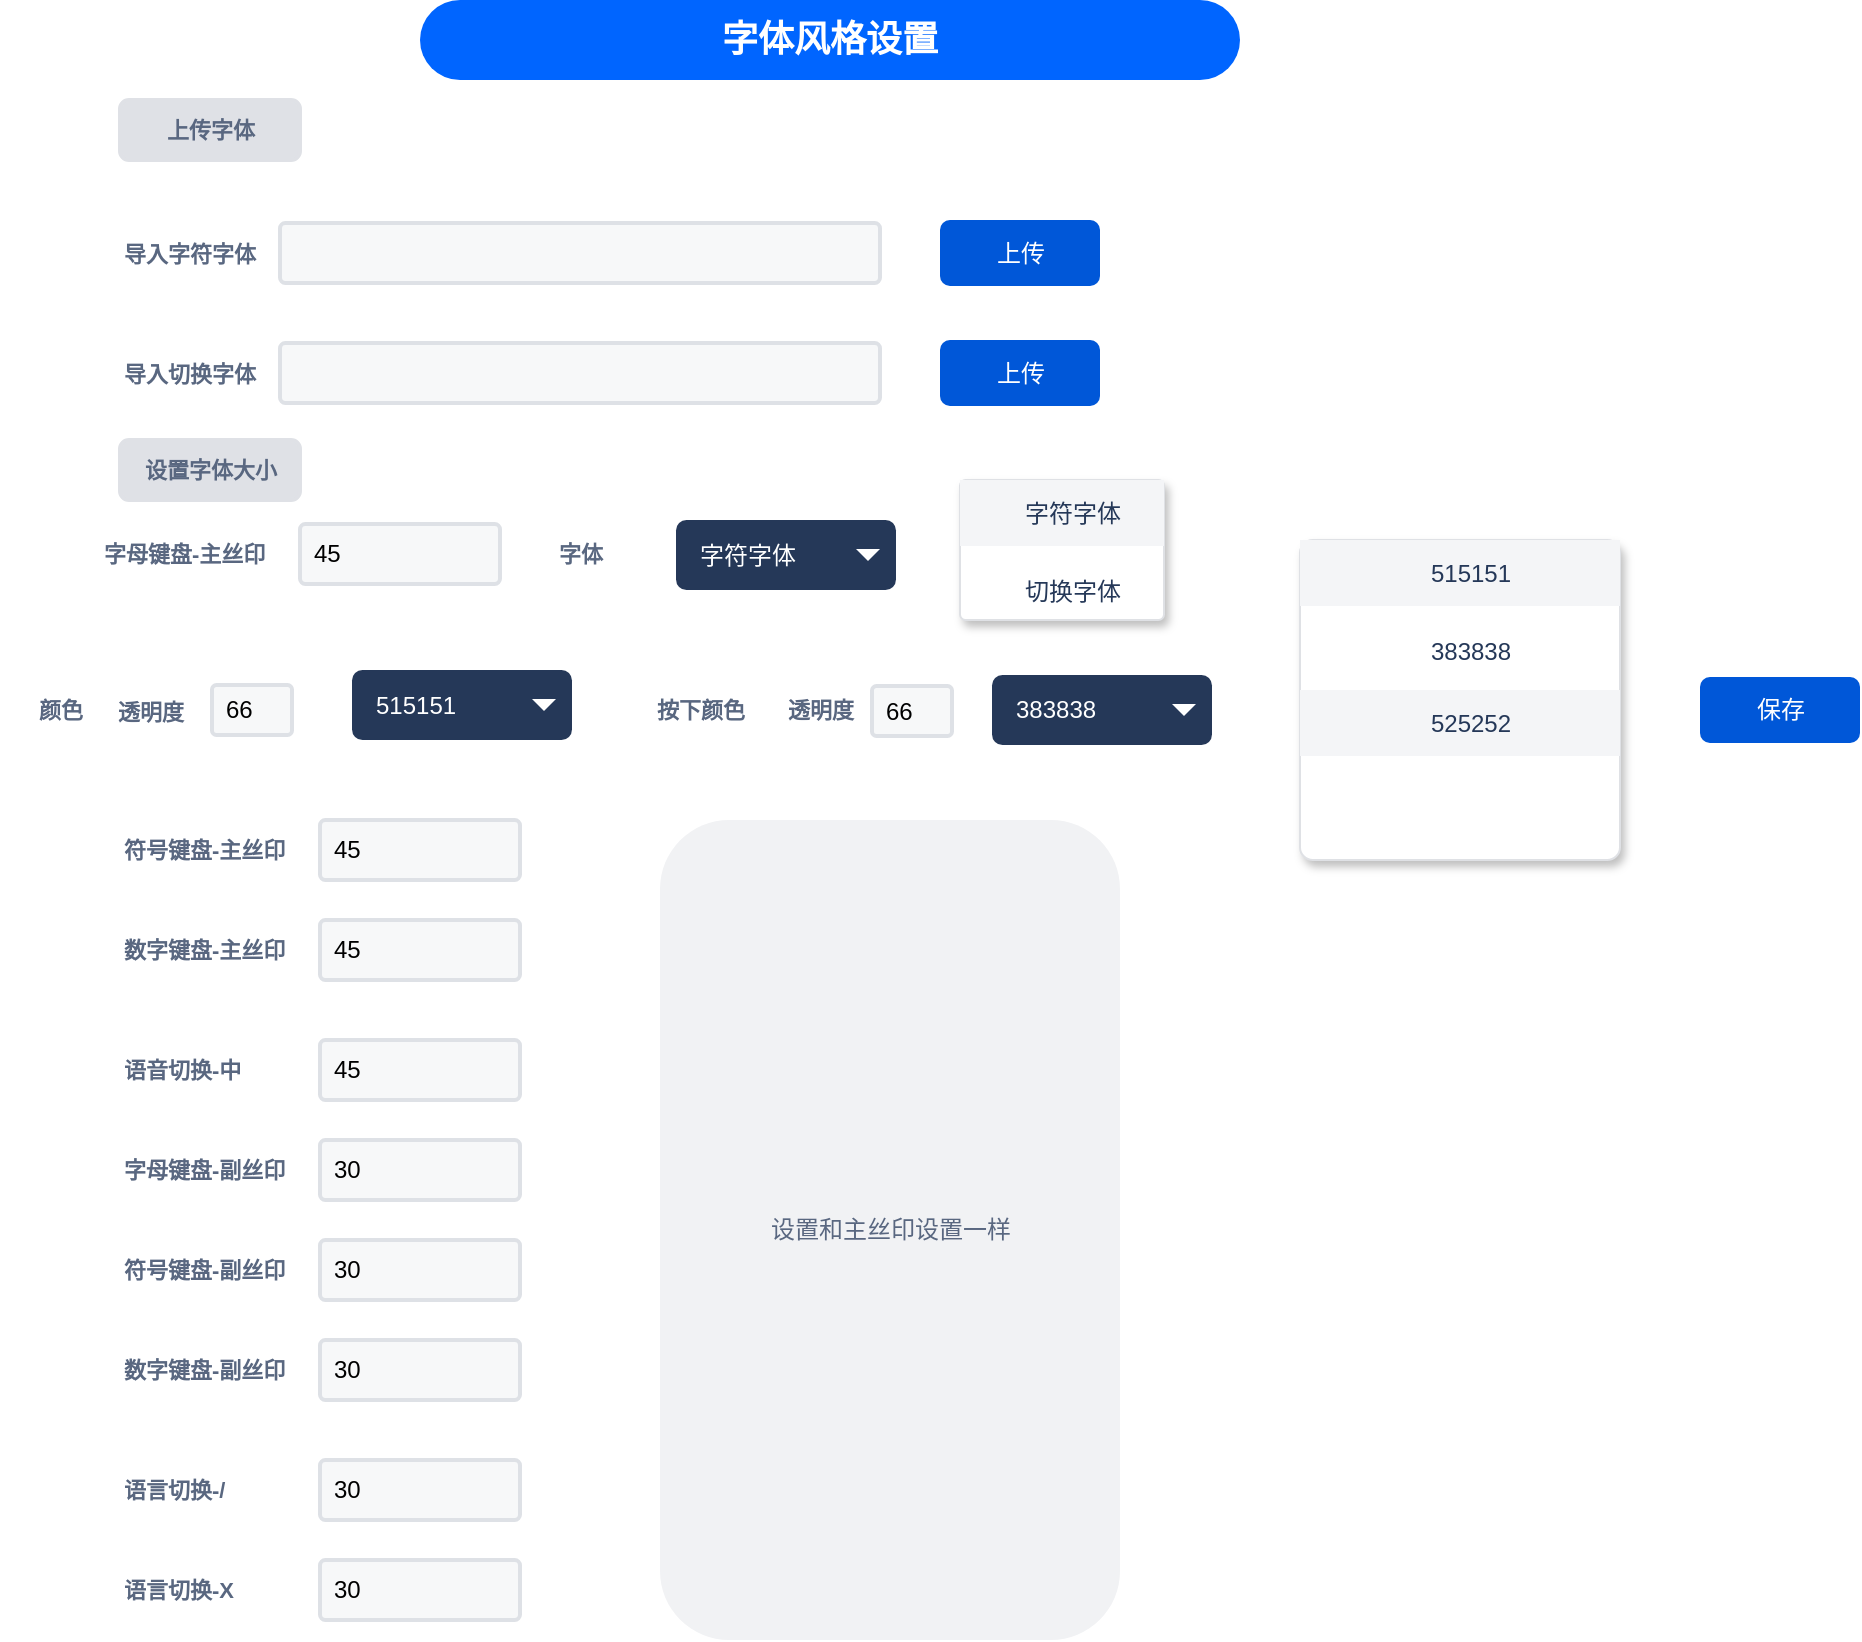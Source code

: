 <mxfile version="12.3.5" type="github" pages="1">
  <diagram id="-xnqDO5uDrapk-A6JrnL" name="第 1 页">
    <mxGraphModel dx="1038" dy="572" grid="1" gridSize="10" guides="1" tooltips="1" connect="1" arrows="1" fold="1" page="1" pageScale="1" pageWidth="2339" pageHeight="3300" math="0" shadow="0">
      <root>
        <mxCell id="0"/>
        <mxCell id="1" parent="0"/>
        <mxCell id="E_ACQnhVHgZpY5XNoCvP-1" value="导入字符字体" style="fillColor=none;strokeColor=none;html=1;fontSize=11;fontStyle=0;align=left;fontColor=#596780;fontStyle=1;fontSize=11" parent="1" vertex="1">
          <mxGeometry x="90" y="136.5" width="60" height="20" as="geometry"/>
        </mxCell>
        <mxCell id="E_ACQnhVHgZpY5XNoCvP-2" value="" style="rounded=1;arcSize=9;fillColor=#F7F8F9;align=left;spacingLeft=5;strokeColor=#DEE1E6;html=1;strokeWidth=2;fontSize=12" parent="1" vertex="1">
          <mxGeometry x="170" y="131.5" width="300" height="30" as="geometry"/>
        </mxCell>
        <mxCell id="E_ACQnhVHgZpY5XNoCvP-3" value="上传" style="rounded=1;fillColor=#0057D8;align=center;strokeColor=none;html=1;fontColor=#ffffff;fontSize=12" parent="1" vertex="1">
          <mxGeometry x="500" y="130" width="80" height="33" as="geometry"/>
        </mxCell>
        <mxCell id="E_ACQnhVHgZpY5XNoCvP-5" value="" style="rounded=1;arcSize=9;fillColor=#F7F8F9;align=left;spacingLeft=5;strokeColor=#DEE1E6;html=1;strokeWidth=2;fontSize=12" parent="1" vertex="1">
          <mxGeometry x="170" y="191.5" width="300" height="30" as="geometry"/>
        </mxCell>
        <mxCell id="E_ACQnhVHgZpY5XNoCvP-6" value="上传" style="rounded=1;fillColor=#0057D8;align=center;strokeColor=none;html=1;fontColor=#ffffff;fontSize=12" parent="1" vertex="1">
          <mxGeometry x="500" y="190" width="80" height="33" as="geometry"/>
        </mxCell>
        <mxCell id="E_ACQnhVHgZpY5XNoCvP-4" value="导入切换字体" style="fillColor=none;strokeColor=none;html=1;fontSize=11;fontStyle=0;align=left;fontColor=#596780;fontStyle=1;fontSize=11" parent="1" vertex="1">
          <mxGeometry x="90" y="196.5" width="60" height="20" as="geometry"/>
        </mxCell>
        <mxCell id="E_ACQnhVHgZpY5XNoCvP-11" value="&lt;span style=&quot;color: rgb(89 , 103 , 128) ; font-size: 11px ; text-align: left&quot;&gt;设置字体大小&lt;/span&gt;" style="dashed=0;html=1;rounded=1;fillColor=#DFE1E6;strokeColor=#DFE1E6;fontSize=12;align=center;fontStyle=1;strokeWidth=2;fontColor=#42526E" parent="1" vertex="1">
          <mxGeometry x="90" y="240" width="90" height="30" as="geometry"/>
        </mxCell>
        <mxCell id="E_ACQnhVHgZpY5XNoCvP-14" value="&lt;span style=&quot;color: rgb(89 , 103 , 128) ; font-size: 11px ; text-align: left&quot;&gt;上传字体&lt;/span&gt;" style="dashed=0;html=1;rounded=1;fillColor=#DFE1E6;strokeColor=#DFE1E6;fontSize=12;align=center;fontStyle=1;strokeWidth=2;fontColor=#42526E" parent="1" vertex="1">
          <mxGeometry x="90" y="70" width="90" height="30" as="geometry"/>
        </mxCell>
        <mxCell id="E_ACQnhVHgZpY5XNoCvP-15" value="字母键盘-主丝印" style="fillColor=none;strokeColor=none;html=1;fontSize=11;fontStyle=0;align=left;fontColor=#596780;fontStyle=1;fontSize=11" parent="1" vertex="1">
          <mxGeometry x="80" y="287" width="60" height="20" as="geometry"/>
        </mxCell>
        <mxCell id="E_ACQnhVHgZpY5XNoCvP-16" value="45" style="rounded=1;arcSize=9;fillColor=#F7F8F9;align=left;spacingLeft=5;strokeColor=#DEE1E6;html=1;strokeWidth=2;fontSize=12" parent="1" vertex="1">
          <mxGeometry x="180" y="282" width="100" height="30" as="geometry"/>
        </mxCell>
        <mxCell id="E_ACQnhVHgZpY5XNoCvP-20" value="字母键盘-副丝印" style="fillColor=none;strokeColor=none;html=1;fontSize=11;fontStyle=0;align=left;fontColor=#596780;fontStyle=1;fontSize=11" parent="1" vertex="1">
          <mxGeometry x="90" y="595" width="60" height="20" as="geometry"/>
        </mxCell>
        <mxCell id="E_ACQnhVHgZpY5XNoCvP-21" value="30" style="rounded=1;arcSize=9;fillColor=#F7F8F9;align=left;spacingLeft=5;strokeColor=#DEE1E6;html=1;strokeWidth=2;fontSize=12" parent="1" vertex="1">
          <mxGeometry x="190" y="590" width="100" height="30" as="geometry"/>
        </mxCell>
        <mxCell id="E_ACQnhVHgZpY5XNoCvP-23" value="符号键盘-主丝印" style="fillColor=none;strokeColor=none;html=1;fontSize=11;fontStyle=0;align=left;fontColor=#596780;fontStyle=1;fontSize=11" parent="1" vertex="1">
          <mxGeometry x="90" y="435" width="60" height="20" as="geometry"/>
        </mxCell>
        <mxCell id="E_ACQnhVHgZpY5XNoCvP-24" value="45" style="rounded=1;arcSize=9;fillColor=#F7F8F9;align=left;spacingLeft=5;strokeColor=#DEE1E6;html=1;strokeWidth=2;fontSize=12" parent="1" vertex="1">
          <mxGeometry x="190" y="430" width="100" height="30" as="geometry"/>
        </mxCell>
        <mxCell id="E_ACQnhVHgZpY5XNoCvP-25" value="符号键盘-副丝印" style="fillColor=none;strokeColor=none;html=1;fontSize=11;fontStyle=0;align=left;fontColor=#596780;fontStyle=1;fontSize=11" parent="1" vertex="1">
          <mxGeometry x="90" y="645" width="60" height="20" as="geometry"/>
        </mxCell>
        <mxCell id="E_ACQnhVHgZpY5XNoCvP-26" value="30" style="rounded=1;arcSize=9;fillColor=#F7F8F9;align=left;spacingLeft=5;strokeColor=#DEE1E6;html=1;strokeWidth=2;fontSize=12" parent="1" vertex="1">
          <mxGeometry x="190" y="640" width="100" height="30" as="geometry"/>
        </mxCell>
        <mxCell id="E_ACQnhVHgZpY5XNoCvP-27" value="数字键盘-主丝印" style="fillColor=none;strokeColor=none;html=1;fontSize=11;fontStyle=0;align=left;fontColor=#596780;fontStyle=1;fontSize=11" parent="1" vertex="1">
          <mxGeometry x="90" y="485" width="60" height="20" as="geometry"/>
        </mxCell>
        <mxCell id="E_ACQnhVHgZpY5XNoCvP-28" value="45" style="rounded=1;arcSize=9;fillColor=#F7F8F9;align=left;spacingLeft=5;strokeColor=#DEE1E6;html=1;strokeWidth=2;fontSize=12" parent="1" vertex="1">
          <mxGeometry x="190" y="480" width="100" height="30" as="geometry"/>
        </mxCell>
        <mxCell id="E_ACQnhVHgZpY5XNoCvP-29" value="数字键盘-副丝印" style="fillColor=none;strokeColor=none;html=1;fontSize=11;fontStyle=0;align=left;fontColor=#596780;fontStyle=1;fontSize=11" parent="1" vertex="1">
          <mxGeometry x="90" y="695" width="60" height="20" as="geometry"/>
        </mxCell>
        <mxCell id="E_ACQnhVHgZpY5XNoCvP-30" value="30" style="rounded=1;arcSize=9;fillColor=#F7F8F9;align=left;spacingLeft=5;strokeColor=#DEE1E6;html=1;strokeWidth=2;fontSize=12" parent="1" vertex="1">
          <mxGeometry x="190" y="690" width="100" height="30" as="geometry"/>
        </mxCell>
        <mxCell id="E_ACQnhVHgZpY5XNoCvP-31" value="语音切换-中" style="fillColor=none;strokeColor=none;html=1;fontSize=11;fontStyle=0;align=left;fontColor=#596780;fontStyle=1;fontSize=11" parent="1" vertex="1">
          <mxGeometry x="90" y="545" width="60" height="20" as="geometry"/>
        </mxCell>
        <mxCell id="E_ACQnhVHgZpY5XNoCvP-32" value="45" style="rounded=1;arcSize=9;fillColor=#F7F8F9;align=left;spacingLeft=5;strokeColor=#DEE1E6;html=1;strokeWidth=2;fontSize=12" parent="1" vertex="1">
          <mxGeometry x="190" y="540" width="100" height="30" as="geometry"/>
        </mxCell>
        <mxCell id="E_ACQnhVHgZpY5XNoCvP-33" value="语言切换-/" style="fillColor=none;strokeColor=none;html=1;fontSize=11;fontStyle=0;align=left;fontColor=#596780;fontStyle=1;fontSize=11" parent="1" vertex="1">
          <mxGeometry x="90" y="755" width="60" height="20" as="geometry"/>
        </mxCell>
        <mxCell id="E_ACQnhVHgZpY5XNoCvP-34" value="30" style="rounded=1;arcSize=9;fillColor=#F7F8F9;align=left;spacingLeft=5;strokeColor=#DEE1E6;html=1;strokeWidth=2;fontSize=12" parent="1" vertex="1">
          <mxGeometry x="190" y="750" width="100" height="30" as="geometry"/>
        </mxCell>
        <mxCell id="E_ACQnhVHgZpY5XNoCvP-35" value="语言切换-X" style="fillColor=none;strokeColor=none;html=1;fontSize=11;fontStyle=0;align=left;fontColor=#596780;fontStyle=1;fontSize=11" parent="1" vertex="1">
          <mxGeometry x="90" y="805" width="60" height="20" as="geometry"/>
        </mxCell>
        <mxCell id="E_ACQnhVHgZpY5XNoCvP-36" value="30" style="rounded=1;arcSize=9;fillColor=#F7F8F9;align=left;spacingLeft=5;strokeColor=#DEE1E6;html=1;strokeWidth=2;fontSize=12" parent="1" vertex="1">
          <mxGeometry x="190" y="800" width="100" height="30" as="geometry"/>
        </mxCell>
        <mxCell id="E_ACQnhVHgZpY5XNoCvP-40" value="字符字体" style="rounded=1;fillColor=#253858;strokeColor=none;html=1;fontColor=#ffffff;align=left;fontSize=12;spacingLeft=10" parent="1" vertex="1">
          <mxGeometry x="368" y="280" width="110" height="35" as="geometry"/>
        </mxCell>
        <mxCell id="E_ACQnhVHgZpY5XNoCvP-41" value="" style="shape=triangle;direction=south;fillColor=#ffffff;strokeColor=none;html=1" parent="E_ACQnhVHgZpY5XNoCvP-40" vertex="1">
          <mxGeometry x="1" y="0.5" width="12" height="6" relative="1" as="geometry">
            <mxPoint x="-20" y="-3" as="offset"/>
          </mxGeometry>
        </mxCell>
        <mxCell id="E_ACQnhVHgZpY5XNoCvP-42" value="" style="rounded=1;fillColor=#ffffff;strokeColor=#DFE1E5;shadow=1;html=1;arcSize=4;align=center;" parent="1" vertex="1">
          <mxGeometry x="510" y="260" width="102" height="70" as="geometry"/>
        </mxCell>
        <mxCell id="E_ACQnhVHgZpY5XNoCvP-43" value="字符字体" style="rounded=0;fillColor=#F4F5F7;strokeColor=none;shadow=0;html=1;align=center;fontSize=12;spacingLeft=10;fontColor=#253858;resizeWidth=1" parent="E_ACQnhVHgZpY5XNoCvP-42" vertex="1">
          <mxGeometry width="102" height="33" relative="1" as="geometry">
            <mxPoint as="offset"/>
          </mxGeometry>
        </mxCell>
        <mxCell id="E_ACQnhVHgZpY5XNoCvP-44" value="切换字体" style="rounded=0;fillColor=none;strokeColor=none;shadow=0;html=1;align=center;fontSize=12;spacingLeft=10;fontColor=#253858;resizeWidth=1" parent="E_ACQnhVHgZpY5XNoCvP-42" vertex="1">
          <mxGeometry width="102" height="33" relative="1" as="geometry">
            <mxPoint y="39" as="offset"/>
          </mxGeometry>
        </mxCell>
        <mxCell id="E_ACQnhVHgZpY5XNoCvP-45" value="字体" style="fillColor=none;strokeColor=none;html=1;fontSize=11;fontStyle=0;align=center;fontColor=#596780;fontStyle=1;fontSize=11" parent="1" vertex="1">
          <mxGeometry x="290" y="287" width="60" height="20" as="geometry"/>
        </mxCell>
        <mxCell id="E_ACQnhVHgZpY5XNoCvP-46" value="515151" style="rounded=1;fillColor=#253858;strokeColor=none;html=1;fontColor=#ffffff;align=left;fontSize=12;spacingLeft=10" parent="1" vertex="1">
          <mxGeometry x="206" y="355" width="110" height="35" as="geometry"/>
        </mxCell>
        <mxCell id="E_ACQnhVHgZpY5XNoCvP-47" value="" style="shape=triangle;direction=south;fillColor=#ffffff;strokeColor=none;html=1" parent="E_ACQnhVHgZpY5XNoCvP-46" vertex="1">
          <mxGeometry x="1" y="0.5" width="12" height="6" relative="1" as="geometry">
            <mxPoint x="-20" y="-3" as="offset"/>
          </mxGeometry>
        </mxCell>
        <mxCell id="E_ACQnhVHgZpY5XNoCvP-48" value="透明度" style="fillColor=none;strokeColor=none;html=1;fontSize=11;fontStyle=0;align=center;fontColor=#596780;fontStyle=1;fontSize=11" parent="1" vertex="1">
          <mxGeometry x="75" y="365.5" width="60" height="20" as="geometry"/>
        </mxCell>
        <mxCell id="E_ACQnhVHgZpY5XNoCvP-49" value="383838" style="rounded=1;fillColor=#253858;strokeColor=none;html=1;fontColor=#ffffff;align=left;fontSize=12;spacingLeft=10" parent="1" vertex="1">
          <mxGeometry x="526" y="357.5" width="110" height="35" as="geometry"/>
        </mxCell>
        <mxCell id="E_ACQnhVHgZpY5XNoCvP-50" value="" style="shape=triangle;direction=south;fillColor=#ffffff;strokeColor=none;html=1" parent="E_ACQnhVHgZpY5XNoCvP-49" vertex="1">
          <mxGeometry x="1" y="0.5" width="12" height="6" relative="1" as="geometry">
            <mxPoint x="-20" y="-3" as="offset"/>
          </mxGeometry>
        </mxCell>
        <mxCell id="E_ACQnhVHgZpY5XNoCvP-51" value="按下颜色" style="fillColor=none;strokeColor=none;html=1;fontSize=11;fontStyle=0;align=center;fontColor=#596780;fontStyle=1;fontSize=11" parent="1" vertex="1">
          <mxGeometry x="350" y="365" width="60" height="20" as="geometry"/>
        </mxCell>
        <mxCell id="E_ACQnhVHgZpY5XNoCvP-52" value="66" style="rounded=1;arcSize=9;fillColor=#F7F8F9;align=left;spacingLeft=5;strokeColor=#DEE1E6;html=1;strokeWidth=2;fontSize=12" parent="1" vertex="1">
          <mxGeometry x="466" y="363" width="40" height="25" as="geometry"/>
        </mxCell>
        <mxCell id="E_ACQnhVHgZpY5XNoCvP-53" value="66" style="rounded=1;arcSize=9;fillColor=#F7F8F9;align=left;spacingLeft=5;strokeColor=#DEE1E6;html=1;strokeWidth=2;fontSize=12" parent="1" vertex="1">
          <mxGeometry x="136" y="362.5" width="40" height="25" as="geometry"/>
        </mxCell>
        <mxCell id="E_ACQnhVHgZpY5XNoCvP-54" value="" style="rounded=1;fillColor=#ffffff;strokeColor=#DFE1E5;shadow=1;html=1;arcSize=4;align=center;" parent="1" vertex="1">
          <mxGeometry x="680" y="290" width="160" height="160" as="geometry"/>
        </mxCell>
        <mxCell id="E_ACQnhVHgZpY5XNoCvP-55" value="515151" style="rounded=0;fillColor=#F4F5F7;strokeColor=none;shadow=0;html=1;align=center;fontSize=12;spacingLeft=10;fontColor=#253858;resizeWidth=1" parent="E_ACQnhVHgZpY5XNoCvP-54" vertex="1">
          <mxGeometry width="160" height="33" relative="1" as="geometry">
            <mxPoint as="offset"/>
          </mxGeometry>
        </mxCell>
        <mxCell id="E_ACQnhVHgZpY5XNoCvP-56" value="383838" style="rounded=0;fillColor=none;strokeColor=none;shadow=0;html=1;align=center;fontSize=12;spacingLeft=10;fontColor=#253858;resizeWidth=1" parent="E_ACQnhVHgZpY5XNoCvP-54" vertex="1">
          <mxGeometry width="160" height="33" relative="1" as="geometry">
            <mxPoint y="39" as="offset"/>
          </mxGeometry>
        </mxCell>
        <mxCell id="E_ACQnhVHgZpY5XNoCvP-61" value="525252" style="rounded=0;fillColor=#F4F5F7;strokeColor=none;shadow=0;html=1;align=center;fontSize=12;spacingLeft=10;fontColor=#253858;resizeWidth=1" parent="E_ACQnhVHgZpY5XNoCvP-54" vertex="1">
          <mxGeometry y="75" width="160" height="33" as="geometry">
            <mxPoint as="offset"/>
          </mxGeometry>
        </mxCell>
        <mxCell id="E_ACQnhVHgZpY5XNoCvP-62" value="颜色" style="fillColor=none;strokeColor=none;html=1;fontSize=11;fontStyle=0;align=center;fontColor=#596780;fontStyle=1;fontSize=11" parent="1" vertex="1">
          <mxGeometry x="30" y="365" width="60" height="20" as="geometry"/>
        </mxCell>
        <mxCell id="E_ACQnhVHgZpY5XNoCvP-63" value="透明度" style="fillColor=none;strokeColor=none;html=1;fontSize=11;fontStyle=0;align=center;fontColor=#596780;fontStyle=1;fontSize=11" parent="1" vertex="1">
          <mxGeometry x="410" y="365" width="60" height="20" as="geometry"/>
        </mxCell>
        <mxCell id="E_ACQnhVHgZpY5XNoCvP-64" value="设置和主丝印设置一样" style="rounded=1;align=center;fillColor=#F1F2F4;strokeColor=none;html=1;fontColor=#596780;fontSize=12" parent="1" vertex="1">
          <mxGeometry x="360" y="430" width="230" height="410" as="geometry"/>
        </mxCell>
        <mxCell id="E_ACQnhVHgZpY5XNoCvP-65" value="保存" style="rounded=1;fillColor=#0057D8;align=center;strokeColor=none;html=1;fontColor=#ffffff;fontSize=12" parent="1" vertex="1">
          <mxGeometry x="880" y="358.5" width="80" height="33" as="geometry"/>
        </mxCell>
        <mxCell id="91r5-gFKFPTO61zWIt9e-1" value="字体风格设置" style="rounded=1;fillColor=#0065FF;strokeColor=none;html=1;fontColor=#ffffff;align=center;verticalAlign=middle;whiteSpace=wrap;fontSize=18;fontStyle=1;arcSize=50" vertex="1" parent="1">
          <mxGeometry x="240" y="20" width="410" height="40" as="geometry"/>
        </mxCell>
      </root>
    </mxGraphModel>
  </diagram>
</mxfile>
